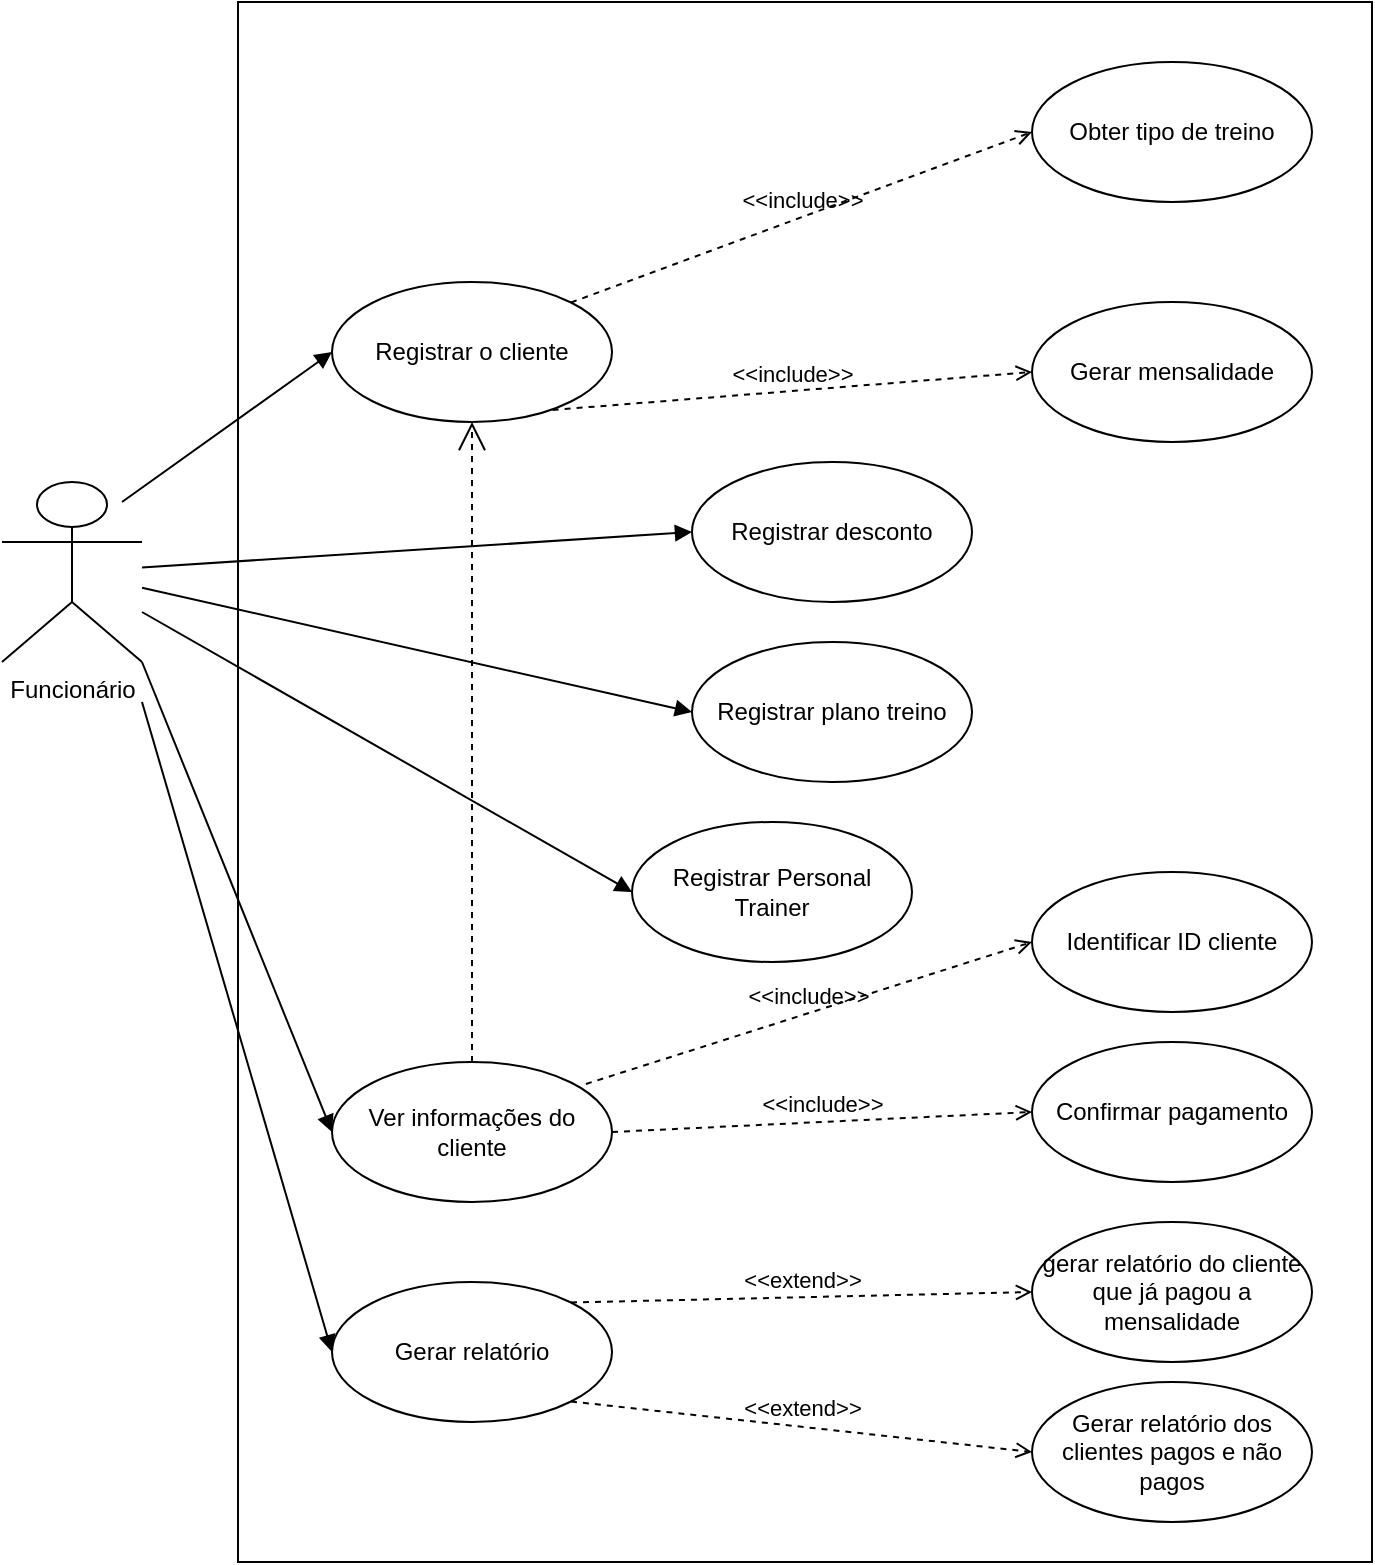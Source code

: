 <mxfile>
    <diagram id="ePWEvkxoJoS64kwOmTT4" name="UseCase">
        <mxGraphModel dx="1374" dy="385" grid="1" gridSize="10" guides="1" tooltips="1" connect="1" arrows="1" fold="1" page="1" pageScale="1" pageWidth="827" pageHeight="1169" math="0" shadow="0">
            <root>
                <mxCell id="0"/>
                <mxCell id="1" parent="0"/>
                <mxCell id="fBbD-oj5oAEslkXOo3_l-1" value="" style="html=1;" parent="1" vertex="1">
                    <mxGeometry x="623" y="150" width="567" height="780" as="geometry"/>
                </mxCell>
                <mxCell id="fBbD-oj5oAEslkXOo3_l-2" style="edgeStyle=orthogonalEdgeStyle;rounded=0;orthogonalLoop=1;jettySize=auto;html=1;exitX=1;exitY=1;exitDx=0;exitDy=0;exitPerimeter=0;" parent="1" source="fBbD-oj5oAEslkXOo3_l-3" edge="1">
                    <mxGeometry relative="1" as="geometry">
                        <mxPoint x="575" y="480" as="targetPoint"/>
                    </mxGeometry>
                </mxCell>
                <mxCell id="fBbD-oj5oAEslkXOo3_l-3" value="Funcionário" style="shape=umlActor;verticalLabelPosition=bottom;verticalAlign=top;html=1;outlineConnect=0;" parent="1" vertex="1">
                    <mxGeometry x="505" y="390" width="70" height="90" as="geometry"/>
                </mxCell>
                <mxCell id="fBbD-oj5oAEslkXOo3_l-4" value="Registrar o cliente" style="ellipse;whiteSpace=wrap;html=1;" parent="1" vertex="1">
                    <mxGeometry x="670" y="290" width="140" height="70" as="geometry"/>
                </mxCell>
                <mxCell id="fBbD-oj5oAEslkXOo3_l-5" value="Ver informações do cliente" style="ellipse;whiteSpace=wrap;html=1;" parent="1" vertex="1">
                    <mxGeometry x="670" y="680" width="140" height="70" as="geometry"/>
                </mxCell>
                <mxCell id="fBbD-oj5oAEslkXOo3_l-6" value="" style="html=1;verticalAlign=bottom;endArrow=block;entryX=0;entryY=0.5;entryDx=0;entryDy=0;" parent="1" target="fBbD-oj5oAEslkXOo3_l-4" edge="1">
                    <mxGeometry width="80" relative="1" as="geometry">
                        <mxPoint x="565" y="400" as="sourcePoint"/>
                        <mxPoint x="645" y="400" as="targetPoint"/>
                    </mxGeometry>
                </mxCell>
                <mxCell id="fBbD-oj5oAEslkXOo3_l-7" value="" style="html=1;verticalAlign=bottom;endArrow=block;entryX=0;entryY=0.5;entryDx=0;entryDy=0;exitX=1;exitY=1;exitDx=0;exitDy=0;exitPerimeter=0;" parent="1" source="fBbD-oj5oAEslkXOo3_l-3" target="fBbD-oj5oAEslkXOo3_l-5" edge="1">
                    <mxGeometry width="80" relative="1" as="geometry">
                        <mxPoint x="575" y="448" as="sourcePoint"/>
                        <mxPoint x="658.808" y="479.129" as="targetPoint"/>
                        <Array as="points"/>
                    </mxGeometry>
                </mxCell>
                <mxCell id="fBbD-oj5oAEslkXOo3_l-10" value="Gerar relatório" style="ellipse;whiteSpace=wrap;html=1;" parent="1" vertex="1">
                    <mxGeometry x="670" y="790" width="140" height="70" as="geometry"/>
                </mxCell>
                <mxCell id="fBbD-oj5oAEslkXOo3_l-11" value="" style="html=1;verticalAlign=bottom;endArrow=block;entryX=0;entryY=0.5;entryDx=0;entryDy=0;" parent="1" target="fBbD-oj5oAEslkXOo3_l-10" edge="1">
                    <mxGeometry width="80" relative="1" as="geometry">
                        <mxPoint x="575" y="500" as="sourcePoint"/>
                        <mxPoint x="635" y="652.667" as="targetPoint"/>
                        <Array as="points"/>
                    </mxGeometry>
                </mxCell>
                <mxCell id="fBbD-oj5oAEslkXOo3_l-16" value="&amp;lt;&amp;lt;include&amp;gt;&amp;gt;" style="html=1;verticalAlign=bottom;labelBackgroundColor=none;endArrow=open;endFill=0;dashed=1;exitX=1;exitY=0;exitDx=0;exitDy=0;entryX=0;entryY=0.5;entryDx=0;entryDy=0;" parent="1" source="fBbD-oj5oAEslkXOo3_l-4" target="fBbD-oj5oAEslkXOo3_l-19" edge="1">
                    <mxGeometry width="160" relative="1" as="geometry">
                        <mxPoint x="769.96" y="330.98" as="sourcePoint"/>
                        <mxPoint x="910.263" y="250.3" as="targetPoint"/>
                    </mxGeometry>
                </mxCell>
                <mxCell id="fBbD-oj5oAEslkXOo3_l-17" value="&amp;lt;&amp;lt;include&amp;gt;&amp;gt;" style="html=1;verticalAlign=bottom;labelBackgroundColor=none;endArrow=open;endFill=0;dashed=1;exitX=0.788;exitY=0.914;exitDx=0;exitDy=0;exitPerimeter=0;entryX=0;entryY=0.5;entryDx=0;entryDy=0;" parent="1" source="fBbD-oj5oAEslkXOo3_l-4" target="fBbD-oj5oAEslkXOo3_l-20" edge="1">
                    <mxGeometry width="160" relative="1" as="geometry">
                        <mxPoint x="779.96" y="340.98" as="sourcePoint"/>
                        <mxPoint x="1050" y="410" as="targetPoint"/>
                    </mxGeometry>
                </mxCell>
                <mxCell id="fBbD-oj5oAEslkXOo3_l-19" value="Obter tipo de treino" style="ellipse;whiteSpace=wrap;html=1;" parent="1" vertex="1">
                    <mxGeometry x="1020" y="180" width="140" height="70" as="geometry"/>
                </mxCell>
                <mxCell id="fBbD-oj5oAEslkXOo3_l-20" value="Gerar mensalidade" style="ellipse;whiteSpace=wrap;html=1;" parent="1" vertex="1">
                    <mxGeometry x="1020" y="300" width="140" height="70" as="geometry"/>
                </mxCell>
                <mxCell id="fBbD-oj5oAEslkXOo3_l-21" value="&amp;lt;&amp;lt;include&amp;gt;&amp;gt;" style="html=1;verticalAlign=bottom;labelBackgroundColor=none;endArrow=open;endFill=0;dashed=1;exitX=0.907;exitY=0.157;exitDx=0;exitDy=0;exitPerimeter=0;entryX=0;entryY=0.5;entryDx=0;entryDy=0;" parent="1" source="fBbD-oj5oAEslkXOo3_l-5" target="fBbD-oj5oAEslkXOo3_l-22" edge="1">
                    <mxGeometry width="160" relative="1" as="geometry">
                        <mxPoint x="780" y="520.98" as="sourcePoint"/>
                        <mxPoint x="1009.889" y="420" as="targetPoint"/>
                    </mxGeometry>
                </mxCell>
                <mxCell id="fBbD-oj5oAEslkXOo3_l-22" value="Identificar ID cliente" style="ellipse;whiteSpace=wrap;html=1;" parent="1" vertex="1">
                    <mxGeometry x="1020" y="585" width="140" height="70" as="geometry"/>
                </mxCell>
                <mxCell id="fBbD-oj5oAEslkXOo3_l-23" value="&amp;lt;&amp;lt;include&amp;gt;&amp;gt;" style="html=1;verticalAlign=bottom;labelBackgroundColor=none;endArrow=open;endFill=0;dashed=1;exitX=1;exitY=0.5;exitDx=0;exitDy=0;entryX=0;entryY=0.5;entryDx=0;entryDy=0;" parent="1" source="fBbD-oj5oAEslkXOo3_l-5" target="fBbD-oj5oAEslkXOo3_l-24" edge="1">
                    <mxGeometry width="160" relative="1" as="geometry">
                        <mxPoint x="786.98" y="510.99" as="sourcePoint"/>
                        <mxPoint x="1029.9" y="500.2" as="targetPoint"/>
                        <Array as="points"/>
                    </mxGeometry>
                </mxCell>
                <mxCell id="fBbD-oj5oAEslkXOo3_l-24" value="Confirmar pagamento" style="ellipse;whiteSpace=wrap;html=1;" parent="1" vertex="1">
                    <mxGeometry x="1020" y="670" width="140" height="70" as="geometry"/>
                </mxCell>
                <mxCell id="fBbD-oj5oAEslkXOo3_l-28" value="gerar relatório do cliente que já pagou a mensalidade" style="ellipse;whiteSpace=wrap;html=1;" parent="1" vertex="1">
                    <mxGeometry x="1020" y="760" width="140" height="70" as="geometry"/>
                </mxCell>
                <mxCell id="fBbD-oj5oAEslkXOo3_l-30" value="Gerar relatório dos clientes pagos e não pagos" style="ellipse;whiteSpace=wrap;html=1;" parent="1" vertex="1">
                    <mxGeometry x="1020" y="840" width="140" height="70" as="geometry"/>
                </mxCell>
                <mxCell id="Zh7j5uoqZMpFyatOVfKX-1" value="Registrar desconto" style="ellipse;whiteSpace=wrap;html=1;" parent="1" vertex="1">
                    <mxGeometry x="850" y="380" width="140" height="70" as="geometry"/>
                </mxCell>
                <mxCell id="JnWtBRoa83S7OX0xzhjg-1" value="&amp;lt;&amp;lt;extend&amp;gt;&amp;gt;" style="html=1;verticalAlign=bottom;labelBackgroundColor=none;endArrow=open;endFill=0;dashed=1;exitX=1;exitY=1;exitDx=0;exitDy=0;entryX=0;entryY=0.5;entryDx=0;entryDy=0;" parent="1" source="fBbD-oj5oAEslkXOo3_l-10" target="fBbD-oj5oAEslkXOo3_l-30" edge="1">
                    <mxGeometry width="160" relative="1" as="geometry">
                        <mxPoint x="810" y="840" as="sourcePoint"/>
                        <mxPoint x="970" y="840" as="targetPoint"/>
                    </mxGeometry>
                </mxCell>
                <mxCell id="JnWtBRoa83S7OX0xzhjg-2" value="&amp;lt;&amp;lt;extend&amp;gt;&amp;gt;" style="html=1;verticalAlign=bottom;labelBackgroundColor=none;endArrow=open;endFill=0;dashed=1;entryX=0;entryY=0.5;entryDx=0;entryDy=0;exitX=1;exitY=0;exitDx=0;exitDy=0;" parent="1" source="fBbD-oj5oAEslkXOo3_l-10" target="fBbD-oj5oAEslkXOo3_l-28" edge="1">
                    <mxGeometry width="160" relative="1" as="geometry">
                        <mxPoint x="806.5" y="694.49" as="sourcePoint"/>
                        <mxPoint x="1006.495" y="809.998" as="targetPoint"/>
                    </mxGeometry>
                </mxCell>
                <mxCell id="JnWtBRoa83S7OX0xzhjg-3" value="" style="html=1;verticalAlign=bottom;endArrow=block;entryX=0;entryY=0.5;entryDx=0;entryDy=0;" parent="1" source="fBbD-oj5oAEslkXOo3_l-3" target="Zh7j5uoqZMpFyatOVfKX-1" edge="1">
                    <mxGeometry width="80" relative="1" as="geometry">
                        <mxPoint x="470" y="600" as="sourcePoint"/>
                        <mxPoint x="575" y="525" as="targetPoint"/>
                    </mxGeometry>
                </mxCell>
                <mxCell id="Ihc_HZQFOZM6cAbWfPz8-1" value="Registrar plano treino" style="ellipse;whiteSpace=wrap;html=1;" parent="1" vertex="1">
                    <mxGeometry x="850" y="470" width="140" height="70" as="geometry"/>
                </mxCell>
                <mxCell id="Ihc_HZQFOZM6cAbWfPz8-2" value="Registrar Personal Trainer" style="ellipse;whiteSpace=wrap;html=1;" parent="1" vertex="1">
                    <mxGeometry x="820" y="560" width="140" height="70" as="geometry"/>
                </mxCell>
                <mxCell id="Ihc_HZQFOZM6cAbWfPz8-3" value="" style="endArrow=open;endSize=12;dashed=1;html=1;exitX=0.5;exitY=0;exitDx=0;exitDy=0;entryX=0.5;entryY=1;entryDx=0;entryDy=0;" parent="1" source="fBbD-oj5oAEslkXOo3_l-5" target="fBbD-oj5oAEslkXOo3_l-4" edge="1">
                    <mxGeometry x="-0.438" y="240" width="160" relative="1" as="geometry">
                        <mxPoint x="660" y="510" as="sourcePoint"/>
                        <mxPoint x="820" y="510" as="targetPoint"/>
                        <mxPoint as="offset"/>
                    </mxGeometry>
                </mxCell>
                <mxCell id="Ihc_HZQFOZM6cAbWfPz8-5" value="" style="html=1;verticalAlign=bottom;endArrow=block;entryX=0;entryY=0.5;entryDx=0;entryDy=0;" parent="1" source="fBbD-oj5oAEslkXOo3_l-3" target="Ihc_HZQFOZM6cAbWfPz8-1" edge="1">
                    <mxGeometry width="80" relative="1" as="geometry">
                        <mxPoint x="420" y="630" as="sourcePoint"/>
                        <mxPoint x="515.0" y="897" as="targetPoint"/>
                        <Array as="points"/>
                    </mxGeometry>
                </mxCell>
                <mxCell id="Ihc_HZQFOZM6cAbWfPz8-6" value="" style="html=1;verticalAlign=bottom;endArrow=block;entryX=0;entryY=0.5;entryDx=0;entryDy=0;" parent="1" source="fBbD-oj5oAEslkXOo3_l-3" target="Ihc_HZQFOZM6cAbWfPz8-2" edge="1">
                    <mxGeometry width="80" relative="1" as="geometry">
                        <mxPoint x="360" y="733" as="sourcePoint"/>
                        <mxPoint x="455.0" y="1000" as="targetPoint"/>
                        <Array as="points"/>
                    </mxGeometry>
                </mxCell>
            </root>
        </mxGraphModel>
    </diagram>
    <diagram id="O3YlXwnAtJnwgh6FTSEv" name="Class">
        <mxGraphModel dx="2224" dy="789" grid="1" gridSize="10" guides="1" tooltips="1" connect="1" arrows="1" fold="1" page="1" pageScale="1" pageWidth="850" pageHeight="1100" math="0" shadow="0">
            <root>
                <mxCell id="ne9PBTsK3VRg3-9Nk_Kp-0"/>
                <mxCell id="ne9PBTsK3VRg3-9Nk_Kp-1" parent="ne9PBTsK3VRg3-9Nk_Kp-0"/>
                <mxCell id="p8OCCZdQuoeGwK0md2rq-1" value="&lt;p style=&quot;margin: 0px ; margin-top: 4px ; text-align: center&quot;&gt;&lt;i&gt;&amp;lt;&amp;lt;Interface&amp;gt;&amp;gt;&lt;/i&gt;&lt;br&gt;&lt;b&gt;IPessoa&lt;/b&gt;&lt;/p&gt;&lt;hr size=&quot;1&quot;&gt;&lt;p style=&quot;margin: 0px ; margin-left: 4px&quot;&gt;# id: int&lt;br&gt;# nome: int&lt;/p&gt;&lt;p style=&quot;margin: 0px ; margin-left: 4px&quot;&gt;# BI: int&lt;/p&gt;&lt;p style=&quot;margin: 0px ; margin-left: 4px&quot;&gt;# telephone: string&lt;/p&gt;&lt;hr size=&quot;1&quot;&gt;&lt;p style=&quot;margin: 0px ; margin-left: 4px&quot;&gt;&lt;br&gt;&lt;/p&gt;" style="verticalAlign=top;align=left;overflow=fill;fontSize=12;fontFamily=Helvetica;html=1;" parent="ne9PBTsK3VRg3-9Nk_Kp-1" vertex="1">
                    <mxGeometry x="910" y="110" width="290" height="130" as="geometry"/>
                </mxCell>
                <mxCell id="p8OCCZdQuoeGwK0md2rq-6" value="Cliente" style="swimlane;fontStyle=1;align=center;verticalAlign=top;childLayout=stackLayout;horizontal=1;startSize=26;horizontalStack=0;resizeParent=1;resizeParentMax=0;resizeLast=0;collapsible=1;marginBottom=0;" parent="ne9PBTsK3VRg3-9Nk_Kp-1" vertex="1">
                    <mxGeometry x="70" y="460" width="250" height="164" as="geometry">
                        <mxRectangle x="70" y="460" width="100" height="26" as="alternateBounds"/>
                    </mxGeometry>
                </mxCell>
                <mxCell id="ygsx6QlBqN4x8duc0eZh-5" value="+ hasPlanoTreino: PlanoTreino" style="text;strokeColor=none;fillColor=none;align=left;verticalAlign=top;spacingLeft=4;spacingRight=4;overflow=hidden;rotatable=0;points=[[0,0.5],[1,0.5]];portConstraint=eastwest;" parent="p8OCCZdQuoeGwK0md2rq-6" vertex="1">
                    <mxGeometry y="26" width="250" height="26" as="geometry"/>
                </mxCell>
                <mxCell id="KoS8qG6ul_qU-y-mquc3-1" value="+ item: attribute" style="text;strokeColor=none;fillColor=none;align=left;verticalAlign=top;spacingLeft=4;spacingRight=4;overflow=hidden;rotatable=0;points=[[0,0.5],[1,0.5]];portConstraint=eastwest;" parent="p8OCCZdQuoeGwK0md2rq-6" vertex="1">
                    <mxGeometry y="52" width="250" height="26" as="geometry"/>
                </mxCell>
                <mxCell id="p8OCCZdQuoeGwK0md2rq-8" value="" style="line;strokeWidth=1;fillColor=none;align=left;verticalAlign=middle;spacingTop=-1;spacingLeft=3;spacingRight=3;rotatable=0;labelPosition=right;points=[];portConstraint=eastwest;" parent="p8OCCZdQuoeGwK0md2rq-6" vertex="1">
                    <mxGeometry y="78" width="250" height="8" as="geometry"/>
                </mxCell>
                <mxCell id="p8OCCZdQuoeGwK0md2rq-9" value="+ cliente(nome,bi,telephone) " style="text;strokeColor=none;fillColor=none;align=left;verticalAlign=top;spacingLeft=4;spacingRight=4;overflow=hidden;rotatable=0;points=[[0,0.5],[1,0.5]];portConstraint=eastwest;" parent="p8OCCZdQuoeGwK0md2rq-6" vertex="1">
                    <mxGeometry y="86" width="250" height="26" as="geometry"/>
                </mxCell>
                <mxCell id="p8OCCZdQuoeGwK0md2rq-36" value="+ pagamentomensalidade: (string/int mes)" style="text;strokeColor=none;fillColor=none;align=left;verticalAlign=top;spacingLeft=4;spacingRight=4;overflow=hidden;rotatable=0;points=[[0,0.5],[1,0.5]];portConstraint=eastwest;" parent="p8OCCZdQuoeGwK0md2rq-6" vertex="1">
                    <mxGeometry y="112" width="250" height="26" as="geometry"/>
                </mxCell>
                <mxCell id="p8OCCZdQuoeGwK0md2rq-37" value="+ item: attribute" style="text;strokeColor=none;fillColor=none;align=left;verticalAlign=top;spacingLeft=4;spacingRight=4;overflow=hidden;rotatable=0;points=[[0,0.5],[1,0.5]];portConstraint=eastwest;" parent="p8OCCZdQuoeGwK0md2rq-6" vertex="1">
                    <mxGeometry y="138" width="250" height="26" as="geometry"/>
                </mxCell>
                <mxCell id="p8OCCZdQuoeGwK0md2rq-10" value="PersonalTrainer" style="swimlane;fontStyle=1;align=center;verticalAlign=top;childLayout=stackLayout;horizontal=1;startSize=26;horizontalStack=0;resizeParent=1;resizeParentMax=0;resizeLast=0;collapsible=1;marginBottom=0;" parent="ne9PBTsK3VRg3-9Nk_Kp-1" vertex="1">
                    <mxGeometry x="560" y="490" width="340" height="86" as="geometry"/>
                </mxCell>
                <mxCell id="p8OCCZdQuoeGwK0md2rq-11" value="+ Preco: int" style="text;strokeColor=none;fillColor=none;align=left;verticalAlign=top;spacingLeft=4;spacingRight=4;overflow=hidden;rotatable=0;points=[[0,0.5],[1,0.5]];portConstraint=eastwest;" parent="p8OCCZdQuoeGwK0md2rq-10" vertex="1">
                    <mxGeometry y="26" width="340" height="26" as="geometry"/>
                </mxCell>
                <mxCell id="p8OCCZdQuoeGwK0md2rq-12" value="" style="line;strokeWidth=1;fillColor=none;align=left;verticalAlign=middle;spacingTop=-1;spacingLeft=3;spacingRight=3;rotatable=0;labelPosition=right;points=[];portConstraint=eastwest;" parent="p8OCCZdQuoeGwK0md2rq-10" vertex="1">
                    <mxGeometry y="52" width="340" height="8" as="geometry"/>
                </mxCell>
                <mxCell id="p8OCCZdQuoeGwK0md2rq-13" value="+ personalTrainer(nome,BI,telephone,preco)" style="text;strokeColor=none;fillColor=none;align=left;verticalAlign=top;spacingLeft=4;spacingRight=4;overflow=hidden;rotatable=0;points=[[0,0.5],[1,0.5]];portConstraint=eastwest;" parent="p8OCCZdQuoeGwK0md2rq-10" vertex="1">
                    <mxGeometry y="60" width="340" height="26" as="geometry"/>
                </mxCell>
                <mxCell id="p8OCCZdQuoeGwK0md2rq-14" value="Extends" style="endArrow=block;endSize=16;endFill=0;html=1;" parent="ne9PBTsK3VRg3-9Nk_Kp-1" target="p8OCCZdQuoeGwK0md2rq-10" edge="1">
                    <mxGeometry width="160" relative="1" as="geometry">
                        <mxPoint x="590" y="290" as="sourcePoint"/>
                        <mxPoint x="500" y="290" as="targetPoint"/>
                    </mxGeometry>
                </mxCell>
                <mxCell id="p8OCCZdQuoeGwK0md2rq-15" value="Extends" style="endArrow=block;endSize=16;endFill=0;html=1;" parent="ne9PBTsK3VRg3-9Nk_Kp-1" target="p8OCCZdQuoeGwK0md2rq-6" edge="1">
                    <mxGeometry width="160" relative="1" as="geometry">
                        <mxPoint x="400" y="290" as="sourcePoint"/>
                        <mxPoint x="380" y="310" as="targetPoint"/>
                    </mxGeometry>
                </mxCell>
                <mxCell id="p8OCCZdQuoeGwK0md2rq-24" value="PlanoTreino" style="swimlane;fontStyle=1;align=center;verticalAlign=top;childLayout=stackLayout;horizontal=1;startSize=26;horizontalStack=0;resizeParent=1;resizeParentMax=0;resizeLast=0;collapsible=1;marginBottom=0;" parent="ne9PBTsK3VRg3-9Nk_Kp-1" vertex="1">
                    <mxGeometry x="210" y="760" width="310" height="164" as="geometry"/>
                </mxCell>
                <mxCell id="p8OCCZdQuoeGwK0md2rq-25" value="- id:int" style="text;strokeColor=none;fillColor=none;align=left;verticalAlign=top;spacingLeft=4;spacingRight=4;overflow=hidden;rotatable=0;points=[[0,0.5],[1,0.5]];portConstraint=eastwest;" parent="p8OCCZdQuoeGwK0md2rq-24" vertex="1">
                    <mxGeometry y="26" width="310" height="26" as="geometry"/>
                </mxCell>
                <mxCell id="p8OCCZdQuoeGwK0md2rq-29" value="+ nome: string" style="text;strokeColor=none;fillColor=none;align=left;verticalAlign=top;spacingLeft=4;spacingRight=4;overflow=hidden;rotatable=0;points=[[0,0.5],[1,0.5]];portConstraint=eastwest;" parent="p8OCCZdQuoeGwK0md2rq-24" vertex="1">
                    <mxGeometry y="52" width="310" height="26" as="geometry"/>
                </mxCell>
                <mxCell id="p8OCCZdQuoeGwK0md2rq-28" value="+ descricao: string" style="text;strokeColor=none;fillColor=none;align=left;verticalAlign=top;spacingLeft=4;spacingRight=4;overflow=hidden;rotatable=0;points=[[0,0.5],[1,0.5]];portConstraint=eastwest;" parent="p8OCCZdQuoeGwK0md2rq-24" vertex="1">
                    <mxGeometry y="78" width="310" height="26" as="geometry"/>
                </mxCell>
                <mxCell id="ygsx6QlBqN4x8duc0eZh-3" value="+ valor: int" style="text;strokeColor=none;fillColor=none;align=left;verticalAlign=top;spacingLeft=4;spacingRight=4;overflow=hidden;rotatable=0;points=[[0,0.5],[1,0.5]];portConstraint=eastwest;" parent="p8OCCZdQuoeGwK0md2rq-24" vertex="1">
                    <mxGeometry y="104" width="310" height="26" as="geometry"/>
                </mxCell>
                <mxCell id="p8OCCZdQuoeGwK0md2rq-26" value="" style="line;strokeWidth=1;fillColor=none;align=left;verticalAlign=middle;spacingTop=-1;spacingLeft=3;spacingRight=3;rotatable=0;labelPosition=right;points=[];portConstraint=eastwest;" parent="p8OCCZdQuoeGwK0md2rq-24" vertex="1">
                    <mxGeometry y="130" width="310" height="8" as="geometry"/>
                </mxCell>
                <mxCell id="p8OCCZdQuoeGwK0md2rq-27" value="+ planoTreino(nome,descriçao,montantePagar): type" style="text;strokeColor=none;fillColor=none;align=left;verticalAlign=top;spacingLeft=4;spacingRight=4;overflow=hidden;rotatable=0;points=[[0,0.5],[1,0.5]];portConstraint=eastwest;" parent="p8OCCZdQuoeGwK0md2rq-24" vertex="1">
                    <mxGeometry y="138" width="310" height="26" as="geometry"/>
                </mxCell>
                <mxCell id="p8OCCZdQuoeGwK0md2rq-30" value="Desconto" style="swimlane;fontStyle=1;align=center;verticalAlign=top;childLayout=stackLayout;horizontal=1;startSize=26;horizontalStack=0;resizeParent=1;resizeParentMax=0;resizeLast=0;collapsible=1;marginBottom=0;" parent="ne9PBTsK3VRg3-9Nk_Kp-1" vertex="1">
                    <mxGeometry x="560" y="760" width="240" height="164" as="geometry"/>
                </mxCell>
                <mxCell id="p8OCCZdQuoeGwK0md2rq-31" value="+ id: int" style="text;strokeColor=none;fillColor=none;align=left;verticalAlign=top;spacingLeft=4;spacingRight=4;overflow=hidden;rotatable=0;points=[[0,0.5],[1,0.5]];portConstraint=eastwest;" parent="p8OCCZdQuoeGwK0md2rq-30" vertex="1">
                    <mxGeometry y="26" width="240" height="26" as="geometry"/>
                </mxCell>
                <mxCell id="p8OCCZdQuoeGwK0md2rq-34" value="+ nome: string" style="text;strokeColor=none;fillColor=none;align=left;verticalAlign=top;spacingLeft=4;spacingRight=4;overflow=hidden;rotatable=0;points=[[0,0.5],[1,0.5]];portConstraint=eastwest;" parent="p8OCCZdQuoeGwK0md2rq-30" vertex="1">
                    <mxGeometry y="52" width="240" height="26" as="geometry"/>
                </mxCell>
                <mxCell id="ygsx6QlBqN4x8duc0eZh-6" value="+ descriçao: string" style="text;strokeColor=none;fillColor=none;align=left;verticalAlign=top;spacingLeft=4;spacingRight=4;overflow=hidden;rotatable=0;points=[[0,0.5],[1,0.5]];portConstraint=eastwest;" parent="p8OCCZdQuoeGwK0md2rq-30" vertex="1">
                    <mxGeometry y="78" width="240" height="26" as="geometry"/>
                </mxCell>
                <mxCell id="p8OCCZdQuoeGwK0md2rq-35" value="+ valor: int" style="text;strokeColor=none;fillColor=none;align=left;verticalAlign=top;spacingLeft=4;spacingRight=4;overflow=hidden;rotatable=0;points=[[0,0.5],[1,0.5]];portConstraint=eastwest;" parent="p8OCCZdQuoeGwK0md2rq-30" vertex="1">
                    <mxGeometry y="104" width="240" height="26" as="geometry"/>
                </mxCell>
                <mxCell id="p8OCCZdQuoeGwK0md2rq-32" value="" style="line;strokeWidth=1;fillColor=none;align=left;verticalAlign=middle;spacingTop=-1;spacingLeft=3;spacingRight=3;rotatable=0;labelPosition=right;points=[];portConstraint=eastwest;" parent="p8OCCZdQuoeGwK0md2rq-30" vertex="1">
                    <mxGeometry y="130" width="240" height="8" as="geometry"/>
                </mxCell>
                <mxCell id="p8OCCZdQuoeGwK0md2rq-33" value="+ Desconto(nome,descriçao,desconto)" style="text;strokeColor=none;fillColor=none;align=left;verticalAlign=top;spacingLeft=4;spacingRight=4;overflow=hidden;rotatable=0;points=[[0,0.5],[1,0.5]];portConstraint=eastwest;" parent="p8OCCZdQuoeGwK0md2rq-30" vertex="1">
                    <mxGeometry y="138" width="240" height="26" as="geometry"/>
                </mxCell>
                <mxCell id="pb4SUzELdtQBCCfHARZ9-0" value="Pessoa" style="swimlane;fontStyle=1;align=center;verticalAlign=top;childLayout=stackLayout;horizontal=1;startSize=26;horizontalStack=0;resizeParent=1;resizeParentMax=0;resizeLast=0;collapsible=1;marginBottom=0;" parent="ne9PBTsK3VRg3-9Nk_Kp-1" vertex="1">
                    <mxGeometry x="360" y="110" width="280" height="190" as="geometry"/>
                </mxCell>
                <mxCell id="pb4SUzELdtQBCCfHARZ9-1" value="# id: int" style="text;strokeColor=none;fillColor=none;align=left;verticalAlign=top;spacingLeft=4;spacingRight=4;overflow=hidden;rotatable=0;points=[[0,0.5],[1,0.5]];portConstraint=eastwest;" parent="pb4SUzELdtQBCCfHARZ9-0" vertex="1">
                    <mxGeometry y="26" width="280" height="26" as="geometry"/>
                </mxCell>
                <mxCell id="pb4SUzELdtQBCCfHARZ9-5" value="# numBI:int" style="text;strokeColor=none;fillColor=none;align=left;verticalAlign=top;spacingLeft=4;spacingRight=4;overflow=hidden;rotatable=0;points=[[0,0.5],[1,0.5]];portConstraint=eastwest;" parent="pb4SUzELdtQBCCfHARZ9-0" vertex="1">
                    <mxGeometry y="52" width="280" height="26" as="geometry"/>
                </mxCell>
                <mxCell id="pb4SUzELdtQBCCfHARZ9-4" value="# PrimeiroNome: string" style="text;strokeColor=none;fillColor=none;align=left;verticalAlign=top;spacingLeft=4;spacingRight=4;overflow=hidden;rotatable=0;points=[[0,0.5],[1,0.5]];portConstraint=eastwest;" parent="pb4SUzELdtQBCCfHARZ9-0" vertex="1">
                    <mxGeometry y="78" width="280" height="26" as="geometry"/>
                </mxCell>
                <mxCell id="lrPdfY3UJZhcJjWvfaMi-0" value="# UltimoNome: string" style="text;strokeColor=none;fillColor=none;align=left;verticalAlign=top;spacingLeft=4;spacingRight=4;overflow=hidden;rotatable=0;points=[[0,0.5],[1,0.5]];portConstraint=eastwest;" parent="pb4SUzELdtQBCCfHARZ9-0" vertex="1">
                    <mxGeometry y="104" width="280" height="26" as="geometry"/>
                </mxCell>
                <mxCell id="pb4SUzELdtQBCCfHARZ9-6" value="# telephone: string" style="text;strokeColor=none;fillColor=none;align=left;verticalAlign=top;spacingLeft=4;spacingRight=4;overflow=hidden;rotatable=0;points=[[0,0.5],[1,0.5]];portConstraint=eastwest;" parent="pb4SUzELdtQBCCfHARZ9-0" vertex="1">
                    <mxGeometry y="130" width="280" height="26" as="geometry"/>
                </mxCell>
                <mxCell id="pb4SUzELdtQBCCfHARZ9-2" value="" style="line;strokeWidth=1;fillColor=none;align=left;verticalAlign=middle;spacingTop=-1;spacingLeft=3;spacingRight=3;rotatable=0;labelPosition=right;points=[];portConstraint=eastwest;" parent="pb4SUzELdtQBCCfHARZ9-0" vertex="1">
                    <mxGeometry y="156" width="280" height="8" as="geometry"/>
                </mxCell>
                <mxCell id="pb4SUzELdtQBCCfHARZ9-3" value="+ pessoa(numBI, numBi,nome,telephone): type" style="text;strokeColor=none;fillColor=none;align=left;verticalAlign=top;spacingLeft=4;spacingRight=4;overflow=hidden;rotatable=0;points=[[0,0.5],[1,0.5]];portConstraint=eastwest;" parent="pb4SUzELdtQBCCfHARZ9-0" vertex="1">
                    <mxGeometry y="164" width="280" height="26" as="geometry"/>
                </mxCell>
                <mxCell id="p8OCCZdQuoeGwK0md2rq-7" value="+ valormensal: int" style="text;strokeColor=none;fillColor=none;align=left;verticalAlign=top;spacingLeft=4;spacingRight=4;overflow=hidden;rotatable=0;points=[[0,0.5],[1,0.5]];portConstraint=eastwest;" parent="ne9PBTsK3VRg3-9Nk_Kp-1" vertex="1">
                    <mxGeometry x="-400" y="460" width="250" height="26" as="geometry"/>
                </mxCell>
                <mxCell id="ygsx6QlBqN4x8duc0eZh-4" value="+ PercentagemdeDesconto : Desconto" style="text;strokeColor=none;fillColor=none;align=left;verticalAlign=top;spacingLeft=4;spacingRight=4;overflow=hidden;rotatable=0;points=[[0,0.5],[1,0.5]];portConstraint=eastwest;" parent="ne9PBTsK3VRg3-9Nk_Kp-1" vertex="1">
                    <mxGeometry x="-400" y="410" width="250" height="26" as="geometry"/>
                </mxCell>
                <mxCell id="ygsx6QlBqN4x8duc0eZh-1" value="+ hasDesconto: boolean" style="text;strokeColor=none;fillColor=none;align=left;verticalAlign=top;spacingLeft=4;spacingRight=4;overflow=hidden;rotatable=0;points=[[0,0.5],[1,0.5]];portConstraint=eastwest;" parent="ne9PBTsK3VRg3-9Nk_Kp-1" vertex="1">
                    <mxGeometry x="-400" y="370" width="250" height="26" as="geometry"/>
                </mxCell>
                <mxCell id="ygsx6QlBqN4x8duc0eZh-0" value="+ listadePagamento: string" style="text;strokeColor=none;fillColor=none;align=left;verticalAlign=top;spacingLeft=4;spacingRight=4;overflow=hidden;rotatable=0;points=[[0,0.5],[1,0.5]];portConstraint=eastwest;" parent="ne9PBTsK3VRg3-9Nk_Kp-1" vertex="1">
                    <mxGeometry x="-400" y="500" width="250" height="26" as="geometry"/>
                </mxCell>
                <mxCell id="MYG8xjTeeQIZqB8Vfcv2-0" value="Ginasio" style="swimlane;fontStyle=1;align=center;verticalAlign=top;childLayout=stackLayout;horizontal=1;startSize=26;horizontalStack=0;resizeParent=1;resizeParentMax=0;resizeLast=0;collapsible=1;marginBottom=0;" parent="ne9PBTsK3VRg3-9Nk_Kp-1" vertex="1">
                    <mxGeometry x="-460" y="760" width="270" height="190" as="geometry">
                        <mxRectangle x="-460" y="760" width="80" height="26" as="alternateBounds"/>
                    </mxGeometry>
                </mxCell>
                <mxCell id="MYG8xjTeeQIZqB8Vfcv2-1" value="+ nome: String" style="text;strokeColor=none;fillColor=none;align=left;verticalAlign=top;spacingLeft=4;spacingRight=4;overflow=hidden;rotatable=0;points=[[0,0.5],[1,0.5]];portConstraint=eastwest;" parent="MYG8xjTeeQIZqB8Vfcv2-0" vertex="1">
                    <mxGeometry y="26" width="270" height="26" as="geometry"/>
                </mxCell>
                <mxCell id="MYG8xjTeeQIZqB8Vfcv2-4" value="+ PersonalTrainer: PersonalTrainer" style="text;strokeColor=none;fillColor=none;align=left;verticalAlign=top;spacingLeft=4;spacingRight=4;overflow=hidden;rotatable=0;points=[[0,0.5],[1,0.5]];portConstraint=eastwest;" parent="MYG8xjTeeQIZqB8Vfcv2-0" vertex="1">
                    <mxGeometry y="52" width="270" height="26" as="geometry"/>
                </mxCell>
                <mxCell id="MYG8xjTeeQIZqB8Vfcv2-6" value="+ PlanoDeTreino: PlanoDeTreino" style="text;strokeColor=none;fillColor=none;align=left;verticalAlign=top;spacingLeft=4;spacingRight=4;overflow=hidden;rotatable=0;points=[[0,0.5],[1,0.5]];portConstraint=eastwest;" parent="MYG8xjTeeQIZqB8Vfcv2-0" vertex="1">
                    <mxGeometry y="78" width="270" height="26" as="geometry"/>
                </mxCell>
                <mxCell id="MYG8xjTeeQIZqB8Vfcv2-5" value="+ Desconto: Desconto" style="text;strokeColor=none;fillColor=none;align=left;verticalAlign=top;spacingLeft=4;spacingRight=4;overflow=hidden;rotatable=0;points=[[0,0.5],[1,0.5]];portConstraint=eastwest;" parent="MYG8xjTeeQIZqB8Vfcv2-0" vertex="1">
                    <mxGeometry y="104" width="270" height="26" as="geometry"/>
                </mxCell>
                <mxCell id="MYG8xjTeeQIZqB8Vfcv2-2" value="" style="line;strokeWidth=1;fillColor=none;align=left;verticalAlign=middle;spacingTop=-1;spacingLeft=3;spacingRight=3;rotatable=0;labelPosition=right;points=[];portConstraint=eastwest;" parent="MYG8xjTeeQIZqB8Vfcv2-0" vertex="1">
                    <mxGeometry y="130" width="270" height="8" as="geometry"/>
                </mxCell>
                <mxCell id="2NfIQohtEgfArJDgduvQ-0" value="+ GerarRelatorioDeClienteNaoPago: Cliente" style="text;strokeColor=none;fillColor=none;align=left;verticalAlign=top;spacingLeft=4;spacingRight=4;overflow=hidden;rotatable=0;points=[[0,0.5],[1,0.5]];portConstraint=eastwest;" parent="MYG8xjTeeQIZqB8Vfcv2-0" vertex="1">
                    <mxGeometry y="138" width="270" height="26" as="geometry"/>
                </mxCell>
                <mxCell id="MYG8xjTeeQIZqB8Vfcv2-3" value="+ GerarRelatorioDeClientePago(): Cliente " style="text;strokeColor=none;fillColor=none;align=left;verticalAlign=top;spacingLeft=4;spacingRight=4;overflow=hidden;rotatable=0;points=[[0,0.5],[1,0.5]];portConstraint=eastwest;" parent="MYG8xjTeeQIZqB8Vfcv2-0" vertex="1">
                    <mxGeometry y="164" width="270" height="26" as="geometry"/>
                </mxCell>
            </root>
        </mxGraphModel>
    </diagram>
</mxfile>